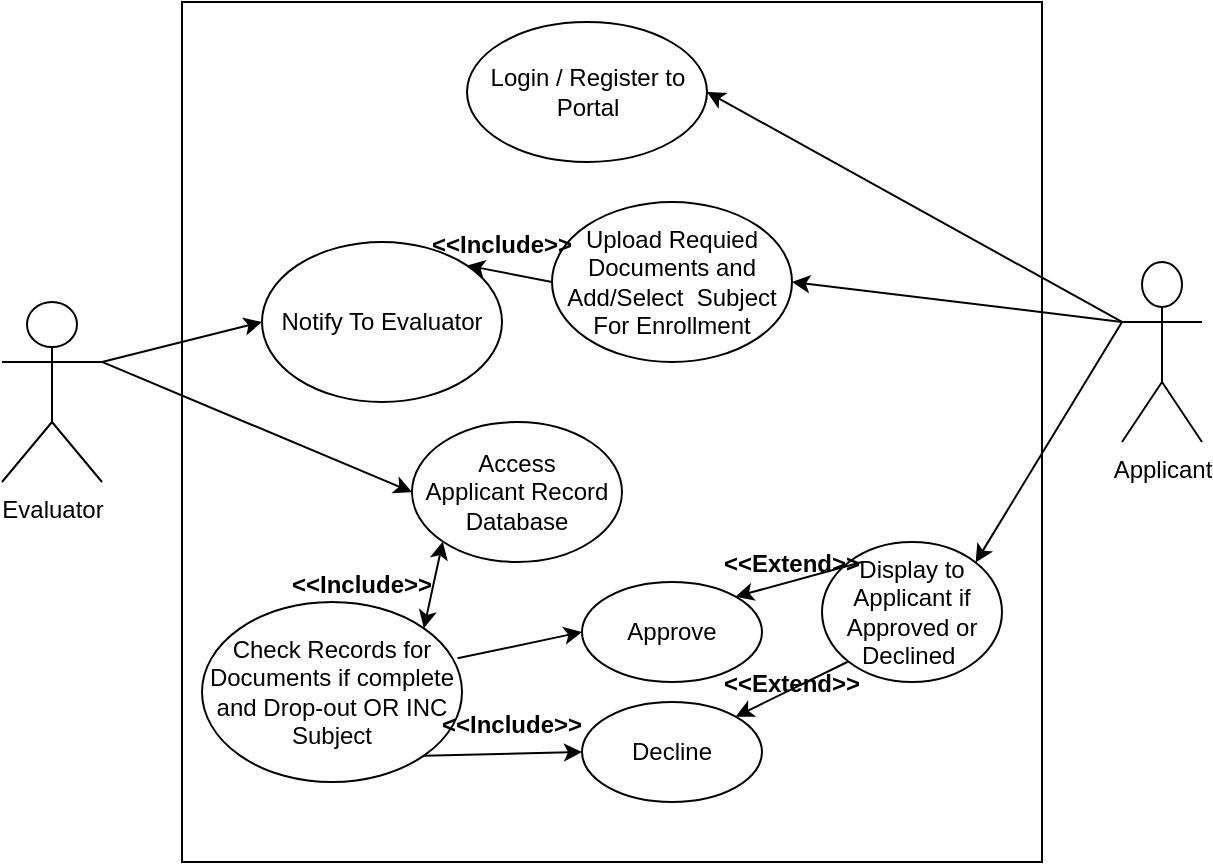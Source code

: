 <mxfile version="20.3.0" type="device"><diagram id="CHrUsiTqgCRq1WLIEfKi" name="Page-1"><mxGraphModel dx="500" dy="641" grid="1" gridSize="10" guides="1" tooltips="1" connect="1" arrows="1" fold="1" page="1" pageScale="1" pageWidth="850" pageHeight="1100" math="0" shadow="0"><root><mxCell id="0"/><mxCell id="1" parent="0"/><mxCell id="MruObNP_5KYlce9daRHS-1" value="" style="whiteSpace=wrap;html=1;aspect=fixed;" parent="1" vertex="1"><mxGeometry x="210" y="10" width="430" height="430" as="geometry"/></mxCell><mxCell id="MruObNP_5KYlce9daRHS-2" value="Evaluator" style="shape=umlActor;verticalLabelPosition=bottom;verticalAlign=top;html=1;outlineConnect=0;" parent="1" vertex="1"><mxGeometry x="120" y="160" width="50" height="90" as="geometry"/></mxCell><mxCell id="MruObNP_5KYlce9daRHS-6" value="Applicant" style="shape=umlActor;verticalLabelPosition=bottom;verticalAlign=top;html=1;outlineConnect=0;" parent="1" vertex="1"><mxGeometry x="680" y="140" width="40" height="90" as="geometry"/></mxCell><mxCell id="MruObNP_5KYlce9daRHS-11" value="Access &lt;br&gt;Applicant Record Database" style="ellipse;whiteSpace=wrap;html=1;" parent="1" vertex="1"><mxGeometry x="325" y="220" width="105" height="70" as="geometry"/></mxCell><mxCell id="MruObNP_5KYlce9daRHS-15" value="" style="endArrow=classic;html=1;rounded=0;exitX=1;exitY=0.333;exitDx=0;exitDy=0;exitPerimeter=0;entryX=0;entryY=0.5;entryDx=0;entryDy=0;" parent="1" source="MruObNP_5KYlce9daRHS-2" target="MruObNP_5KYlce9daRHS-11" edge="1"><mxGeometry width="50" height="50" relative="1" as="geometry"><mxPoint x="460" y="210" as="sourcePoint"/><mxPoint x="510" y="160" as="targetPoint"/></mxGeometry></mxCell><mxCell id="MruObNP_5KYlce9daRHS-16" value="Login / Register to Portal" style="ellipse;whiteSpace=wrap;html=1;" parent="1" vertex="1"><mxGeometry x="352.5" y="20" width="120" height="70" as="geometry"/></mxCell><mxCell id="MruObNP_5KYlce9daRHS-17" value="" style="endArrow=classic;html=1;rounded=0;entryX=1;entryY=0.5;entryDx=0;entryDy=0;exitX=0;exitY=0.333;exitDx=0;exitDy=0;exitPerimeter=0;" parent="1" source="MruObNP_5KYlce9daRHS-6" target="MruObNP_5KYlce9daRHS-16" edge="1"><mxGeometry width="50" height="50" relative="1" as="geometry"><mxPoint x="460" y="210" as="sourcePoint"/><mxPoint x="510" y="160" as="targetPoint"/></mxGeometry></mxCell><mxCell id="MruObNP_5KYlce9daRHS-18" value="Upload Requied Documents and Add/Select&amp;nbsp; Subject&lt;br&gt;For Enrollment" style="ellipse;whiteSpace=wrap;html=1;" parent="1" vertex="1"><mxGeometry x="395" y="110" width="120" height="80" as="geometry"/></mxCell><mxCell id="MruObNP_5KYlce9daRHS-19" value="" style="endArrow=classic;html=1;rounded=0;entryX=1;entryY=0.5;entryDx=0;entryDy=0;exitX=0;exitY=0.333;exitDx=0;exitDy=0;exitPerimeter=0;" parent="1" source="MruObNP_5KYlce9daRHS-6" target="MruObNP_5KYlce9daRHS-18" edge="1"><mxGeometry width="50" height="50" relative="1" as="geometry"><mxPoint x="670" y="190" as="sourcePoint"/><mxPoint x="495" y="95" as="targetPoint"/></mxGeometry></mxCell><mxCell id="MruObNP_5KYlce9daRHS-20" value="Check Records for Documents if complete and Drop-out OR INC Subject" style="ellipse;whiteSpace=wrap;html=1;" parent="1" vertex="1"><mxGeometry x="220" y="310" width="130" height="90" as="geometry"/></mxCell><mxCell id="MruObNP_5KYlce9daRHS-21" value="" style="endArrow=classic;startArrow=classic;html=1;rounded=0;entryX=0;entryY=1;entryDx=0;entryDy=0;exitX=1;exitY=0;exitDx=0;exitDy=0;" parent="1" source="MruObNP_5KYlce9daRHS-20" target="MruObNP_5KYlce9daRHS-11" edge="1"><mxGeometry width="50" height="50" relative="1" as="geometry"><mxPoint x="340" y="330" as="sourcePoint"/><mxPoint x="390" y="280" as="targetPoint"/></mxGeometry></mxCell><mxCell id="MruObNP_5KYlce9daRHS-23" value="" style="endArrow=classic;html=1;rounded=0;exitX=0.983;exitY=0.313;exitDx=0;exitDy=0;entryX=0;entryY=0.5;entryDx=0;entryDy=0;exitPerimeter=0;" parent="1" source="MruObNP_5KYlce9daRHS-20" target="MruObNP_5KYlce9daRHS-24" edge="1"><mxGeometry width="50" height="50" relative="1" as="geometry"><mxPoint x="460" y="280" as="sourcePoint"/><mxPoint x="510" y="230" as="targetPoint"/></mxGeometry></mxCell><mxCell id="MruObNP_5KYlce9daRHS-24" value="Approve" style="ellipse;whiteSpace=wrap;html=1;" parent="1" vertex="1"><mxGeometry x="410" y="300" width="90" height="50" as="geometry"/></mxCell><mxCell id="MruObNP_5KYlce9daRHS-25" value="Decline" style="ellipse;whiteSpace=wrap;html=1;" parent="1" vertex="1"><mxGeometry x="410" y="360" width="90" height="50" as="geometry"/></mxCell><mxCell id="MruObNP_5KYlce9daRHS-26" value="" style="endArrow=classic;html=1;rounded=0;exitX=1;exitY=1;exitDx=0;exitDy=0;entryX=0;entryY=0.5;entryDx=0;entryDy=0;" parent="1" source="MruObNP_5KYlce9daRHS-20" target="MruObNP_5KYlce9daRHS-25" edge="1"><mxGeometry width="50" height="50" relative="1" as="geometry"><mxPoint x="360" y="360" as="sourcePoint"/><mxPoint x="410" y="325" as="targetPoint"/></mxGeometry></mxCell><mxCell id="MruObNP_5KYlce9daRHS-28" value="Display to Applicant if Approved or Declined&amp;nbsp;" style="ellipse;whiteSpace=wrap;html=1;" parent="1" vertex="1"><mxGeometry x="530" y="280" width="90" height="70" as="geometry"/></mxCell><mxCell id="MruObNP_5KYlce9daRHS-29" value="Notify To Evaluator" style="ellipse;whiteSpace=wrap;html=1;" parent="1" vertex="1"><mxGeometry x="250" y="130" width="120" height="80" as="geometry"/></mxCell><mxCell id="MruObNP_5KYlce9daRHS-31" value="" style="endArrow=classic;html=1;rounded=0;entryX=1;entryY=0;entryDx=0;entryDy=0;exitX=0;exitY=0.5;exitDx=0;exitDy=0;" parent="1" source="MruObNP_5KYlce9daRHS-18" target="MruObNP_5KYlce9daRHS-29" edge="1"><mxGeometry width="50" height="50" relative="1" as="geometry"><mxPoint x="460" y="270" as="sourcePoint"/><mxPoint x="510" y="220" as="targetPoint"/></mxGeometry></mxCell><mxCell id="MruObNP_5KYlce9daRHS-32" value="" style="endArrow=classic;html=1;rounded=0;exitX=1;exitY=0.333;exitDx=0;exitDy=0;exitPerimeter=0;entryX=0;entryY=0.5;entryDx=0;entryDy=0;" parent="1" source="MruObNP_5KYlce9daRHS-2" target="MruObNP_5KYlce9daRHS-29" edge="1"><mxGeometry width="50" height="50" relative="1" as="geometry"><mxPoint x="180" y="200" as="sourcePoint"/><mxPoint x="335" y="265" as="targetPoint"/></mxGeometry></mxCell><mxCell id="MruObNP_5KYlce9daRHS-33" value="" style="endArrow=classic;html=1;rounded=0;entryX=1;entryY=0;entryDx=0;entryDy=0;" parent="1" target="MruObNP_5KYlce9daRHS-24" edge="1"><mxGeometry width="50" height="50" relative="1" as="geometry"><mxPoint x="550" y="290" as="sourcePoint"/><mxPoint x="542.04" y="289.96" as="targetPoint"/></mxGeometry></mxCell><mxCell id="MruObNP_5KYlce9daRHS-34" value="" style="endArrow=classic;html=1;rounded=0;exitX=0;exitY=1;exitDx=0;exitDy=0;entryX=1;entryY=0;entryDx=0;entryDy=0;" parent="1" source="MruObNP_5KYlce9daRHS-28" target="MruObNP_5KYlce9daRHS-25" edge="1"><mxGeometry width="50" height="50" relative="1" as="geometry"><mxPoint x="489.03" y="315" as="sourcePoint"/><mxPoint x="553.18" y="300.251" as="targetPoint"/></mxGeometry></mxCell><mxCell id="MruObNP_5KYlce9daRHS-35" value="" style="endArrow=classic;html=1;rounded=0;entryX=1;entryY=0;entryDx=0;entryDy=0;exitX=0;exitY=0.333;exitDx=0;exitDy=0;exitPerimeter=0;" parent="1" source="MruObNP_5KYlce9daRHS-6" target="MruObNP_5KYlce9daRHS-28" edge="1"><mxGeometry width="50" height="50" relative="1" as="geometry"><mxPoint x="690" y="180" as="sourcePoint"/><mxPoint x="525" y="140" as="targetPoint"/></mxGeometry></mxCell><mxCell id="MruObNP_5KYlce9daRHS-36" value="&lt;&lt;Extend&gt;&gt;" style="text;align=center;fontStyle=1;verticalAlign=middle;spacingLeft=3;spacingRight=3;strokeColor=none;rotatable=0;points=[[0,0.5],[1,0.5]];portConstraint=eastwest;" parent="1" vertex="1"><mxGeometry x="490" y="280" width="50" height="20" as="geometry"/></mxCell><mxCell id="MruObNP_5KYlce9daRHS-37" value="&lt;&lt;Include&gt;&gt;" style="text;align=center;fontStyle=1;verticalAlign=middle;spacingLeft=3;spacingRight=3;strokeColor=none;rotatable=0;points=[[0,0.5],[1,0.5]];portConstraint=eastwest;" parent="1" vertex="1"><mxGeometry x="275" y="300" width="50" as="geometry"/></mxCell><mxCell id="MruObNP_5KYlce9daRHS-38" value="&lt;&lt;Include&gt;&gt;" style="text;align=center;fontStyle=1;verticalAlign=middle;spacingLeft=3;spacingRight=3;strokeColor=none;rotatable=0;points=[[0,0.5],[1,0.5]];portConstraint=eastwest;" parent="1" vertex="1"><mxGeometry x="350" y="370" width="50" as="geometry"/></mxCell><mxCell id="MruObNP_5KYlce9daRHS-39" value="&lt;&lt;Extend&gt;&gt;" style="text;align=center;fontStyle=1;verticalAlign=middle;spacingLeft=3;spacingRight=3;strokeColor=none;rotatable=0;points=[[0,0.5],[1,0.5]];portConstraint=eastwest;" parent="1" vertex="1"><mxGeometry x="490" y="340" width="50" height="20" as="geometry"/></mxCell><mxCell id="MruObNP_5KYlce9daRHS-40" value="&lt;&lt;Include&gt;&gt;" style="text;align=center;fontStyle=1;verticalAlign=middle;spacingLeft=3;spacingRight=3;strokeColor=none;rotatable=0;points=[[0,0.5],[1,0.5]];portConstraint=eastwest;" parent="1" vertex="1"><mxGeometry x="345" y="130" width="50" as="geometry"/></mxCell></root></mxGraphModel></diagram></mxfile>